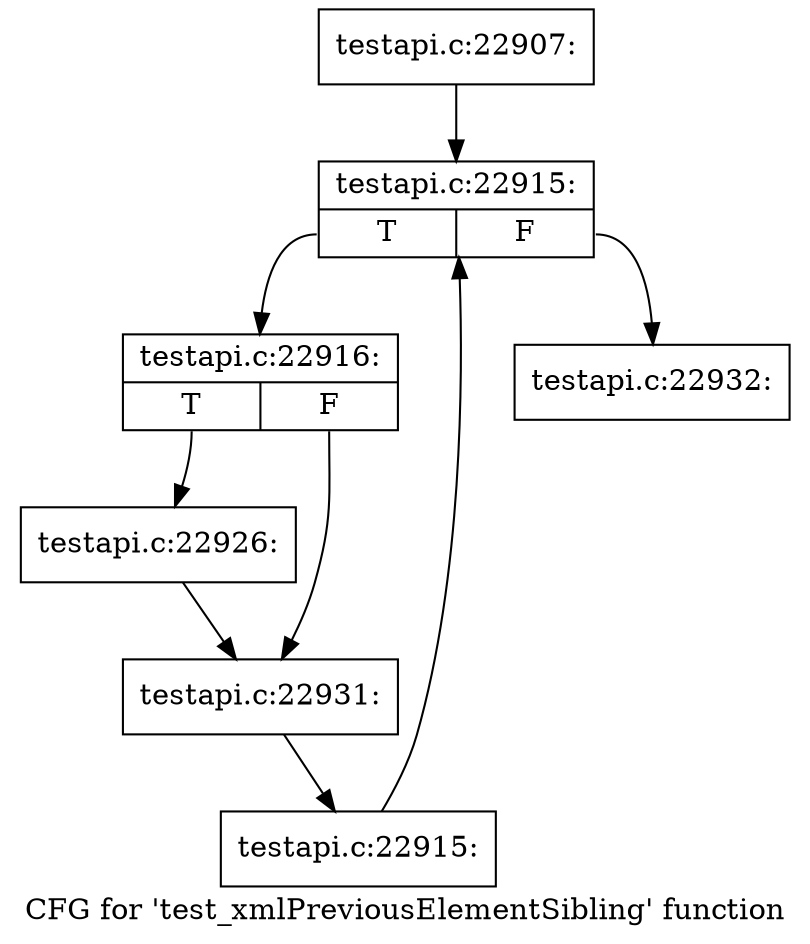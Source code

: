 digraph "CFG for 'test_xmlPreviousElementSibling' function" {
	label="CFG for 'test_xmlPreviousElementSibling' function";

	Node0x4d477d0 [shape=record,label="{testapi.c:22907:}"];
	Node0x4d477d0 -> Node0x4d514a0;
	Node0x4d514a0 [shape=record,label="{testapi.c:22915:|{<s0>T|<s1>F}}"];
	Node0x4d514a0:s0 -> Node0x4d51780;
	Node0x4d514a0:s1 -> Node0x4d51300;
	Node0x4d51780 [shape=record,label="{testapi.c:22916:|{<s0>T|<s1>F}}"];
	Node0x4d51780:s0 -> Node0x4d525e0;
	Node0x4d51780:s1 -> Node0x4d52910;
	Node0x4d525e0 [shape=record,label="{testapi.c:22926:}"];
	Node0x4d525e0 -> Node0x4d52910;
	Node0x4d52910 [shape=record,label="{testapi.c:22931:}"];
	Node0x4d52910 -> Node0x4d516f0;
	Node0x4d516f0 [shape=record,label="{testapi.c:22915:}"];
	Node0x4d516f0 -> Node0x4d514a0;
	Node0x4d51300 [shape=record,label="{testapi.c:22932:}"];
}
